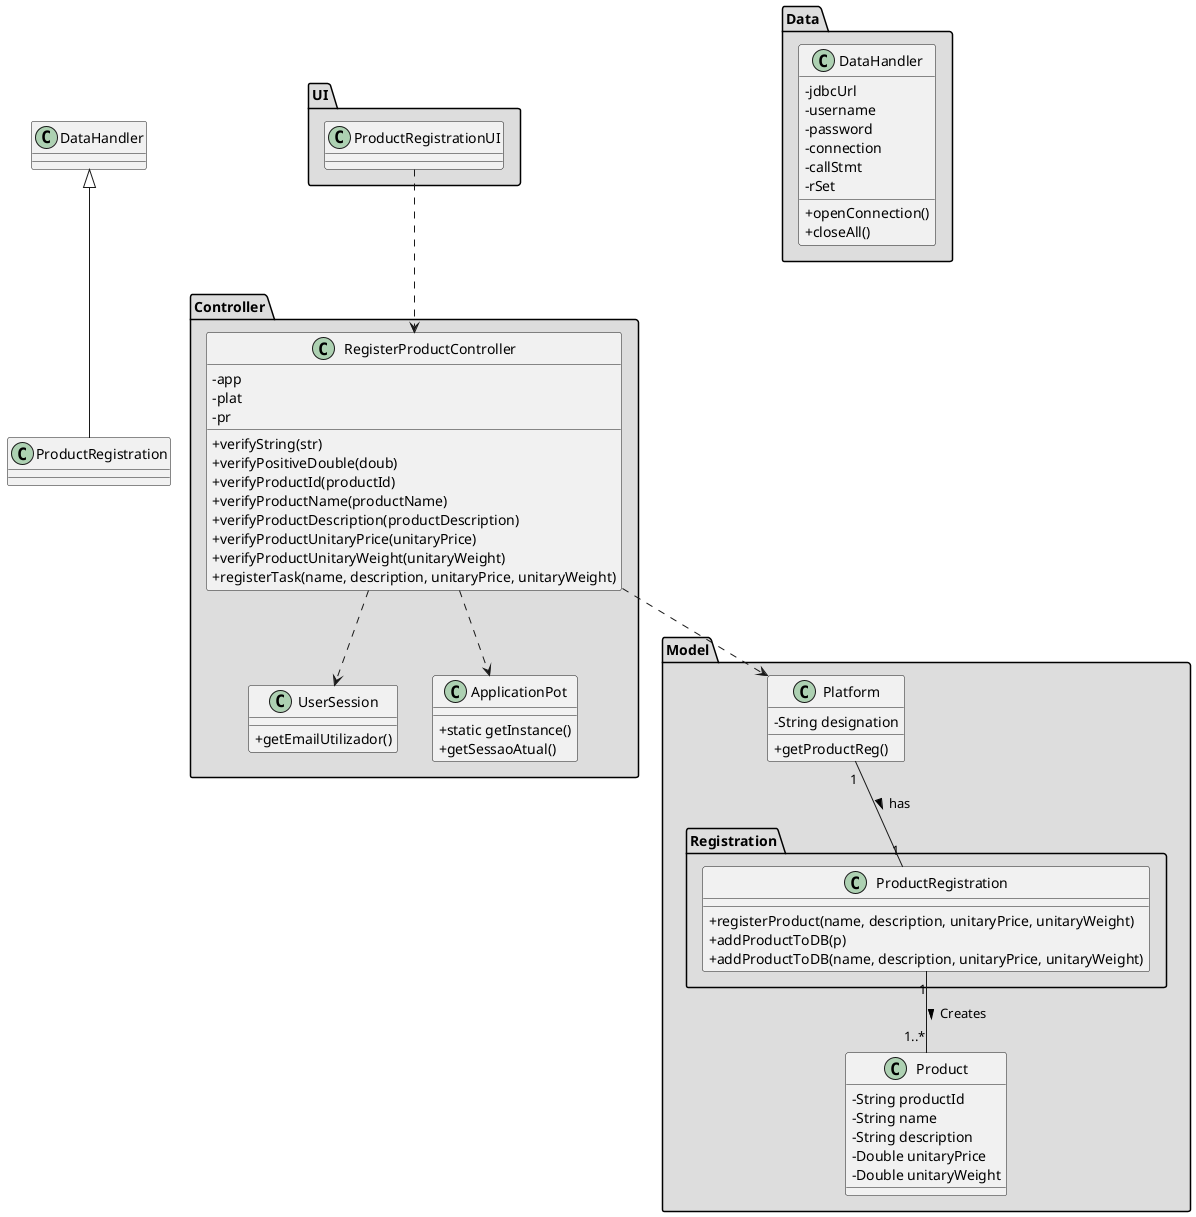 @startuml
skinparam classAttributeIconSize 0
package "UI" #DDDDDD {
    class ProductRegistrationUI{
    }
}

package "Controller" #DDDDDD {
    class RegisterProductController{
        -app
        -plat
        -pr
        +verifyString(str)
        +verifyPositiveDouble(doub)
        +verifyProductId(productId)
        +verifyProductName(productName)
        +verifyProductDescription(productDescription)
        +verifyProductUnitaryPrice(unitaryPrice)
        +verifyProductUnitaryWeight(unitaryWeight)
        +registerTask(name, description, unitaryPrice, unitaryWeight)
    }

    class UserSession {
        +getEmailUtilizador()
    }

    class ApplicationPot {
        +static getInstance()
        +getSessaoAtual()
    }
}

package "Model" #DDDDDD {
    class Platform {
        -String designation
        +getProductReg()
    }

    class Product{
        -String productId
        -String name
        -String description
        -Double unitaryPrice
        -Double unitaryWeight
    }

    package "Registration" #DDDDDD {
        class ProductRegistration{
            +registerProduct(name, description, unitaryPrice, unitaryWeight)
            +addProductToDB(p)
            +addProductToDB(name, description, unitaryPrice, unitaryWeight)
        }
    }
}


package "Data" #DDDDDD {
    class DataHandler{
        -jdbcUrl
        -username
        -password
        -connection
        -callStmt
        -rSet
        +openConnection()
        +closeAll()
    }
}


ProductRegistrationUI ..> RegisterProductController
RegisterProductController ..> Platform
RegisterProductController ..> ApplicationPot
RegisterProductController ..> UserSession
Platform "1" -- "1" ProductRegistration: has >
ProductRegistration "1" -- "1..*" Product: Creates >
class ProductRegistration extends DataHandler
@enduml